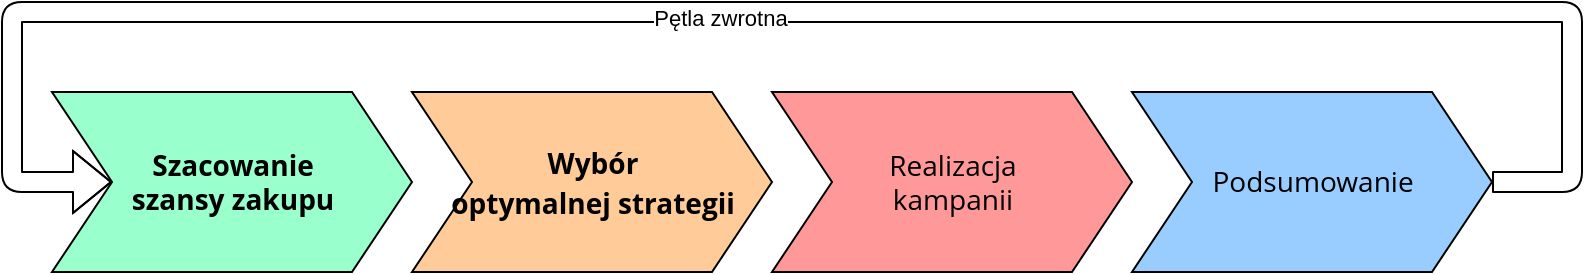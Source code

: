 <mxfile>
    <diagram id="QzOqGeDf1JgUvc-LzIhI" name="Page-1">
        <mxGraphModel dx="1411" dy="703" grid="1" gridSize="10" guides="1" tooltips="1" connect="1" arrows="1" fold="1" page="1" pageScale="1" pageWidth="850" pageHeight="1100" math="0" shadow="0">
            <root>
                <mxCell id="0"/>
                <mxCell id="1" parent="0"/>
                <mxCell id="6" value="&lt;font face=&quot;Open sans&quot; data-font-src=&quot;https://fonts.googleapis.com/css?family=Open+sans&quot; style=&quot;font-size: 14px&quot;&gt;&lt;b&gt;Szacowanie&lt;br&gt;szansy zakupu&lt;/b&gt;&lt;/font&gt;" style="html=1;shadow=0;dashed=0;align=center;verticalAlign=middle;shape=mxgraph.arrows2.arrow;dy=0;dx=30;notch=30;fillColor=#99FFCC;" parent="1" vertex="1">
                    <mxGeometry x="70" y="250" width="180" height="90" as="geometry"/>
                </mxCell>
                <mxCell id="7" value="&lt;font face=&quot;Open sans&quot; data-font-src=&quot;https://fonts.googleapis.com/css?family=Open+sans&quot; style=&quot;font-size: 14px&quot;&gt;&lt;b&gt;Wybór &lt;br&gt;optymalnej strategii&lt;/b&gt;&lt;/font&gt;" style="html=1;shadow=0;dashed=0;align=center;verticalAlign=middle;shape=mxgraph.arrows2.arrow;dy=0;dx=30;notch=30;fillColor=#FFCC99;fontSize=16;" parent="1" vertex="1">
                    <mxGeometry x="250" y="250" width="180" height="90" as="geometry"/>
                </mxCell>
                <mxCell id="8" value="&lt;font face=&quot;Open sans&quot; data-font-src=&quot;https://fonts.googleapis.com/css?family=Open+sans&quot; style=&quot;font-size: 14px&quot;&gt;Realizacja&lt;br&gt;kampanii&lt;/font&gt;" style="html=1;shadow=0;dashed=0;align=center;verticalAlign=middle;shape=mxgraph.arrows2.arrow;dy=0;dx=30;notch=30;fillColor=#FF9999;" parent="1" vertex="1">
                    <mxGeometry x="430" y="250" width="180" height="90" as="geometry"/>
                </mxCell>
                <mxCell id="9" value="&lt;font face=&quot;Open sans&quot; data-font-src=&quot;https://fonts.googleapis.com/css?family=Open+sans&quot; style=&quot;font-size: 14px&quot;&gt;Podsumowanie&lt;/font&gt;" style="html=1;shadow=0;dashed=0;align=center;verticalAlign=middle;shape=mxgraph.arrows2.arrow;dy=0;dx=30;notch=30;fillColor=#99CCFF;" parent="1" vertex="1">
                    <mxGeometry x="610" y="250" width="180" height="90" as="geometry"/>
                </mxCell>
                <mxCell id="10" value="" style="shape=flexArrow;endArrow=classic;html=1;entryX=0;entryY=0.5;entryDx=30;entryDy=0;entryPerimeter=0;exitX=1;exitY=0.5;exitDx=0;exitDy=0;exitPerimeter=0;" parent="1" source="9" target="6" edge="1">
                    <mxGeometry width="50" height="50" relative="1" as="geometry">
                        <mxPoint x="800" y="340" as="sourcePoint"/>
                        <mxPoint x="450" y="340" as="targetPoint"/>
                        <Array as="points">
                            <mxPoint x="830" y="295"/>
                            <mxPoint x="830" y="210"/>
                            <mxPoint x="50" y="210"/>
                            <mxPoint x="50" y="295"/>
                        </Array>
                    </mxGeometry>
                </mxCell>
                <mxCell id="11" value="Pętla zwrotna" style="edgeLabel;html=1;align=center;verticalAlign=middle;resizable=0;points=[];" parent="10" vertex="1" connectable="0">
                    <mxGeometry x="0.061" y="3" relative="1" as="geometry">
                        <mxPoint as="offset"/>
                    </mxGeometry>
                </mxCell>
            </root>
        </mxGraphModel>
    </diagram>
</mxfile>
